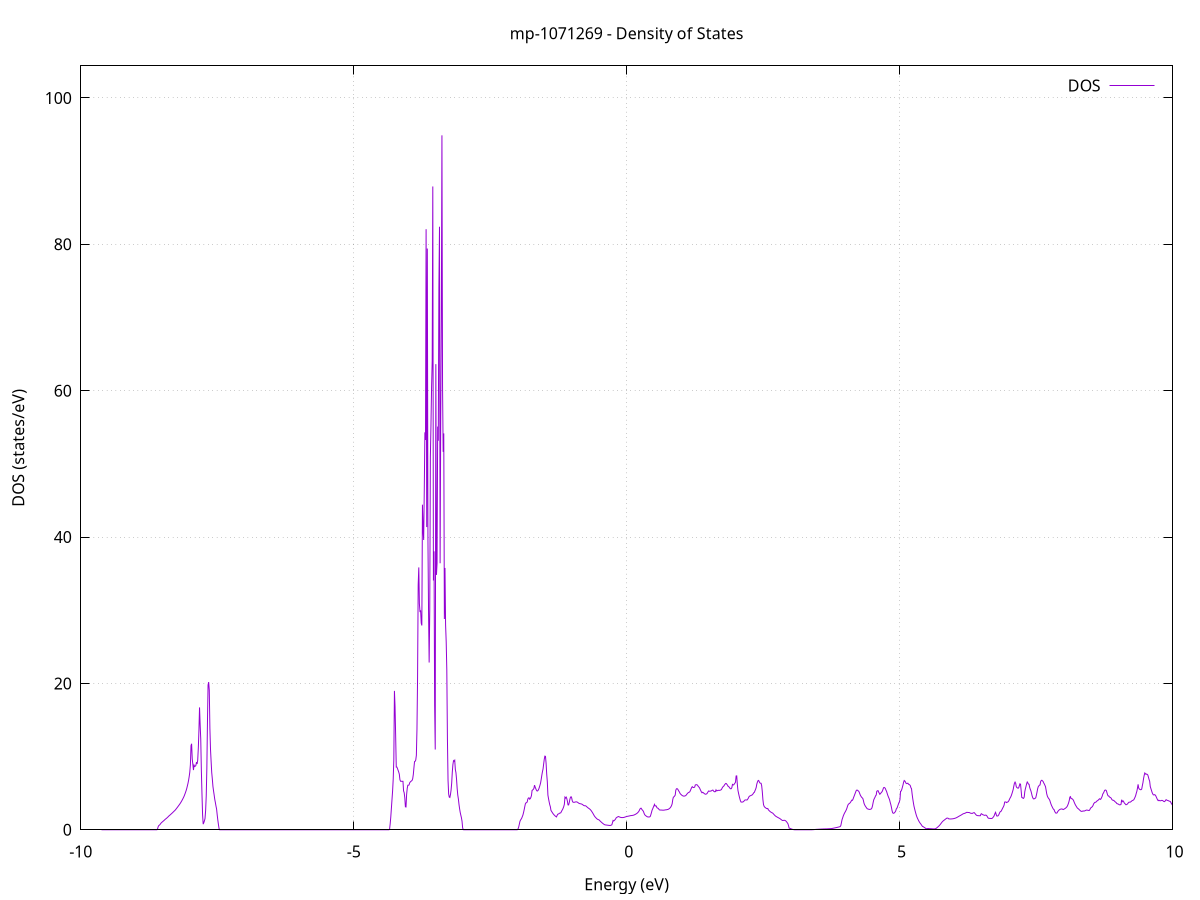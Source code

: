 set title 'mp-1071269 - Density of States'
set xlabel 'Energy (eV)'
set ylabel 'DOS (states/eV)'
set grid
set xrange [-10:10]
set yrange [0:104.387]
set xzeroaxis lt -1
set terminal png size 800,600
set output 'mp-1071269_dos_gnuplot.png'
plot '-' using 1:2 with lines title 'DOS'
-9.621000 0.000000
-9.609900 0.000000
-9.598700 0.000000
-9.587600 0.000000
-9.576400 0.000000
-9.565200 0.000000
-9.554100 0.000000
-9.542900 0.000000
-9.531800 0.000000
-9.520600 0.000000
-9.509500 0.000000
-9.498300 0.000000
-9.487100 0.000000
-9.476000 0.000000
-9.464800 0.000000
-9.453700 0.000000
-9.442500 0.000000
-9.431300 0.000000
-9.420200 0.000000
-9.409000 0.000000
-9.397900 0.000000
-9.386700 0.000000
-9.375600 0.000000
-9.364400 0.000000
-9.353200 0.000000
-9.342100 0.000000
-9.330900 0.000000
-9.319800 0.000000
-9.308600 0.000000
-9.297500 0.000000
-9.286300 0.000000
-9.275100 0.000000
-9.264000 0.000000
-9.252800 0.000000
-9.241700 0.000000
-9.230500 0.000000
-9.219400 0.000000
-9.208200 0.000000
-9.197000 0.000000
-9.185900 0.000000
-9.174700 0.000000
-9.163600 0.000000
-9.152400 0.000000
-9.141200 0.000000
-9.130100 0.000000
-9.118900 0.000000
-9.107800 0.000000
-9.096600 0.000000
-9.085500 0.000000
-9.074300 0.000000
-9.063100 0.000000
-9.052000 0.000000
-9.040800 0.000000
-9.029700 0.000000
-9.018500 0.000000
-9.007400 0.000000
-8.996200 0.000000
-8.985000 0.000000
-8.973900 0.000000
-8.962700 0.000000
-8.951600 0.000000
-8.940400 0.000000
-8.929200 0.000000
-8.918100 0.000000
-8.906900 0.000000
-8.895800 0.000000
-8.884600 0.000000
-8.873500 0.000000
-8.862300 0.000000
-8.851100 0.000000
-8.840000 0.000000
-8.828800 0.000000
-8.817700 0.000000
-8.806500 0.000000
-8.795400 0.000000
-8.784200 0.000000
-8.773000 0.000000
-8.761900 0.000000
-8.750700 0.000000
-8.739600 0.000000
-8.728400 0.000000
-8.717200 0.000000
-8.706100 0.000000
-8.694900 0.000000
-8.683800 0.000000
-8.672600 0.000000
-8.661500 0.000000
-8.650300 0.000000
-8.639100 0.000000
-8.628000 0.000000
-8.616800 0.000000
-8.605700 0.000700
-8.594500 0.107100
-8.583400 0.393300
-8.572200 0.566400
-8.561000 0.628500
-8.549900 0.706100
-8.538700 0.821500
-8.527600 0.930200
-8.516400 1.010800
-8.505300 1.078300
-8.494100 1.153600
-8.482900 1.220000
-8.471800 1.298500
-8.460600 1.377500
-8.449500 1.455500
-8.438300 1.516200
-8.427100 1.585300
-8.416000 1.663400
-8.404800 1.741900
-8.393700 1.823800
-8.382500 1.909100
-8.371400 1.981100
-8.360200 2.048000
-8.349000 2.126800
-8.337900 2.203900
-8.326700 2.278500
-8.315600 2.359000
-8.304400 2.441900
-8.293300 2.522600
-8.282100 2.602700
-8.270900 2.683000
-8.259800 2.786600
-8.248600 2.890600
-8.237500 2.998100
-8.226300 3.107800
-8.215100 3.223600
-8.204000 3.334500
-8.192800 3.448300
-8.181700 3.566700
-8.170500 3.699700
-8.159400 3.837400
-8.148200 3.981100
-8.137000 4.136800
-8.125900 4.299200
-8.114700 4.467600
-8.103600 4.658600
-8.092400 4.881100
-8.081300 5.110700
-8.070100 5.358400
-8.058900 5.642400
-8.047800 5.983800
-8.036600 6.338600
-8.025500 6.750000
-8.014300 7.265800
-8.003100 7.875500
-7.992000 8.900800
-7.980800 11.494000
-7.969700 11.755800
-7.958500 9.688900
-7.947400 8.944800
-7.936200 8.162000
-7.925000 8.823300
-7.913900 8.647000
-7.902700 8.687800
-7.891600 8.796700
-7.880400 9.250600
-7.869300 8.993900
-7.858100 9.510400
-7.846900 11.179800
-7.835800 13.580400
-7.824600 16.722100
-7.813500 14.385500
-7.802300 12.371400
-7.791200 8.091500
-7.780000 4.895500
-7.768800 2.075700
-7.757700 0.770200
-7.746500 0.966700
-7.735400 1.209800
-7.724200 1.538800
-7.713000 2.640700
-7.701900 4.624400
-7.690700 8.368700
-7.679600 14.598300
-7.668400 19.778200
-7.657300 20.182100
-7.646100 19.083500
-7.634900 13.868200
-7.623800 11.021100
-7.612600 9.365800
-7.601500 7.826300
-7.590300 6.939900
-7.579200 5.930500
-7.568000 5.315400
-7.556800 4.745300
-7.545700 4.152500
-7.534500 3.720400
-7.523400 3.242200
-7.512200 2.833900
-7.501000 2.035600
-7.489900 1.341800
-7.478700 0.729700
-7.467600 0.197000
-7.456400 0.000000
-7.445300 0.000000
-7.434100 0.000000
-7.422900 0.000000
-7.411800 0.000000
-7.400600 0.000000
-7.389500 0.000000
-7.378300 0.000000
-7.367200 0.000000
-7.356000 0.000000
-7.344800 0.000000
-7.333700 0.000000
-7.322500 0.000000
-7.311400 0.000000
-7.300200 0.000000
-7.289000 0.000000
-7.277900 0.000000
-7.266700 0.000000
-7.255600 0.000000
-7.244400 0.000000
-7.233300 0.000000
-7.222100 0.000000
-7.210900 0.000000
-7.199800 0.000000
-7.188600 0.000000
-7.177500 0.000000
-7.166300 0.000000
-7.155200 0.000000
-7.144000 0.000000
-7.132800 0.000000
-7.121700 0.000000
-7.110500 0.000000
-7.099400 0.000000
-7.088200 0.000000
-7.077100 0.000000
-7.065900 0.000000
-7.054700 0.000000
-7.043600 0.000000
-7.032400 0.000000
-7.021300 0.000000
-7.010100 0.000000
-6.998900 0.000000
-6.987800 0.000000
-6.976600 0.000000
-6.965500 0.000000
-6.954300 0.000000
-6.943200 0.000000
-6.932000 0.000000
-6.920800 0.000000
-6.909700 0.000000
-6.898500 0.000000
-6.887400 0.000000
-6.876200 0.000000
-6.865100 0.000000
-6.853900 0.000000
-6.842700 0.000000
-6.831600 0.000000
-6.820400 0.000000
-6.809300 0.000000
-6.798100 0.000000
-6.786900 0.000000
-6.775800 0.000000
-6.764600 0.000000
-6.753500 0.000000
-6.742300 0.000000
-6.731200 0.000000
-6.720000 0.000000
-6.708800 0.000000
-6.697700 0.000000
-6.686500 0.000000
-6.675400 0.000000
-6.664200 0.000000
-6.653100 0.000000
-6.641900 0.000000
-6.630700 0.000000
-6.619600 0.000000
-6.608400 0.000000
-6.597300 0.000000
-6.586100 0.000000
-6.574900 0.000000
-6.563800 0.000000
-6.552600 0.000000
-6.541500 0.000000
-6.530300 0.000000
-6.519200 0.000000
-6.508000 0.000000
-6.496800 0.000000
-6.485700 0.000000
-6.474500 0.000000
-6.463400 0.000000
-6.452200 0.000000
-6.441100 0.000000
-6.429900 0.000000
-6.418700 0.000000
-6.407600 0.000000
-6.396400 0.000000
-6.385300 0.000000
-6.374100 0.000000
-6.363000 0.000000
-6.351800 0.000000
-6.340600 0.000000
-6.329500 0.000000
-6.318300 0.000000
-6.307200 0.000000
-6.296000 0.000000
-6.284800 0.000000
-6.273700 0.000000
-6.262500 0.000000
-6.251400 0.000000
-6.240200 0.000000
-6.229100 0.000000
-6.217900 0.000000
-6.206700 0.000000
-6.195600 0.000000
-6.184400 0.000000
-6.173300 0.000000
-6.162100 0.000000
-6.151000 0.000000
-6.139800 0.000000
-6.128600 0.000000
-6.117500 0.000000
-6.106300 0.000000
-6.095200 0.000000
-6.084000 0.000000
-6.072800 0.000000
-6.061700 0.000000
-6.050500 0.000000
-6.039400 0.000000
-6.028200 0.000000
-6.017100 0.000000
-6.005900 0.000000
-5.994700 0.000000
-5.983600 0.000000
-5.972400 0.000000
-5.961300 0.000000
-5.950100 0.000000
-5.939000 0.000000
-5.927800 0.000000
-5.916600 0.000000
-5.905500 0.000000
-5.894300 0.000000
-5.883200 0.000000
-5.872000 0.000000
-5.860800 0.000000
-5.849700 0.000000
-5.838500 0.000000
-5.827400 0.000000
-5.816200 0.000000
-5.805100 0.000000
-5.793900 0.000000
-5.782700 0.000000
-5.771600 0.000000
-5.760400 0.000000
-5.749300 0.000000
-5.738100 0.000000
-5.727000 0.000000
-5.715800 0.000000
-5.704600 0.000000
-5.693500 0.000000
-5.682300 0.000000
-5.671200 0.000000
-5.660000 0.000000
-5.648900 0.000000
-5.637700 0.000000
-5.626500 0.000000
-5.615400 0.000000
-5.604200 0.000000
-5.593100 0.000000
-5.581900 0.000000
-5.570700 0.000000
-5.559600 0.000000
-5.548400 0.000000
-5.537300 0.000000
-5.526100 0.000000
-5.515000 0.000000
-5.503800 0.000000
-5.492600 0.000000
-5.481500 0.000000
-5.470300 0.000000
-5.459200 0.000000
-5.448000 0.000000
-5.436900 0.000000
-5.425700 0.000000
-5.414500 0.000000
-5.403400 0.000000
-5.392200 0.000000
-5.381100 0.000000
-5.369900 0.000000
-5.358700 0.000000
-5.347600 0.000000
-5.336400 0.000000
-5.325300 0.000000
-5.314100 0.000000
-5.303000 0.000000
-5.291800 0.000000
-5.280600 0.000000
-5.269500 0.000000
-5.258300 0.000000
-5.247200 0.000000
-5.236000 0.000000
-5.224900 0.000000
-5.213700 0.000000
-5.202500 0.000000
-5.191400 0.000000
-5.180200 0.000000
-5.169100 0.000000
-5.157900 0.000000
-5.146700 0.000000
-5.135600 0.000000
-5.124400 0.000000
-5.113300 0.000000
-5.102100 0.000000
-5.091000 0.000000
-5.079800 0.000000
-5.068600 0.000000
-5.057500 0.000000
-5.046300 0.000000
-5.035200 0.000000
-5.024000 0.000000
-5.012900 0.000000
-5.001700 0.000000
-4.990500 0.000000
-4.979400 0.000000
-4.968200 0.000000
-4.957100 0.000000
-4.945900 0.000000
-4.934800 0.000000
-4.923600 0.000000
-4.912400 0.000000
-4.901300 0.000000
-4.890100 0.000000
-4.879000 0.000000
-4.867800 0.000000
-4.856600 0.000000
-4.845500 0.000000
-4.834300 0.000000
-4.823200 0.000000
-4.812000 0.000000
-4.800900 0.000000
-4.789700 0.000000
-4.778500 0.000000
-4.767400 0.000000
-4.756200 0.000000
-4.745100 0.000000
-4.733900 0.000000
-4.722800 0.000000
-4.711600 0.000000
-4.700400 0.000000
-4.689300 0.000000
-4.678100 0.000000
-4.667000 0.000000
-4.655800 0.000000
-4.644600 0.000000
-4.633500 0.000000
-4.622300 0.000000
-4.611200 0.000000
-4.600000 0.000000
-4.588900 0.000000
-4.577700 0.000000
-4.566500 0.000000
-4.555400 0.000000
-4.544200 0.000000
-4.533100 0.000000
-4.521900 0.000000
-4.510800 0.000000
-4.499600 0.000000
-4.488400 0.000000
-4.477300 0.000000
-4.466100 0.000000
-4.455000 0.000000
-4.443800 0.000000
-4.432600 0.000000
-4.421500 0.000000
-4.410300 0.000000
-4.399200 0.000000
-4.388000 0.000000
-4.376900 0.000000
-4.365700 0.000000
-4.354500 0.000000
-4.343400 0.058600
-4.332200 0.795900
-4.321100 1.739200
-4.309900 2.934000
-4.298800 4.122800
-4.287600 5.328400
-4.276400 6.947400
-4.265300 9.595700
-4.254100 18.977000
-4.243000 16.840800
-4.231800 12.858100
-4.220700 8.572800
-4.209500 8.574300
-4.198300 8.362700
-4.187200 8.134500
-4.176000 7.897200
-4.164900 7.598800
-4.153700 6.858100
-4.142500 6.629200
-4.131400 6.628800
-4.120200 6.628500
-4.109100 6.628300
-4.097900 6.628200
-4.086800 5.312900
-4.075600 5.060100
-4.064400 4.387600
-4.053300 3.137300
-4.042100 3.119200
-4.031000 4.818000
-4.019800 5.648300
-4.008700 6.090700
-3.997500 6.090700
-3.986300 6.128700
-3.975200 6.412500
-3.964000 6.529500
-3.952900 6.609200
-3.941700 6.676300
-3.930500 6.749400
-3.919400 6.978400
-3.908200 7.548900
-3.897100 8.469800
-3.885900 9.315400
-3.874800 9.353800
-3.863600 9.526900
-3.852400 10.172700
-3.841300 13.738700
-3.830100 20.875200
-3.819000 33.464000
-3.807800 35.848200
-3.796700 30.886700
-3.785500 29.753100
-3.774300 29.984100
-3.763200 28.241100
-3.752000 27.919400
-3.740900 44.421100
-3.729700 41.186000
-3.718500 39.598900
-3.707400 46.355600
-3.696200 54.309600
-3.685100 53.260800
-3.673900 82.065900
-3.662800 41.364000
-3.651600 79.425500
-3.640400 39.941000
-3.629300 29.972800
-3.618100 22.849900
-3.607000 29.993900
-3.595800 50.943900
-3.584700 55.303100
-3.573500 60.448100
-3.562300 64.035200
-3.551200 87.905400
-3.540000 34.064800
-3.528900 38.045200
-3.517700 17.059700
-3.506600 10.961400
-3.495400 63.628900
-3.484200 34.828200
-3.473100 36.399600
-3.461900 55.105400
-3.450800 53.154400
-3.439600 74.185500
-3.428400 82.407700
-3.417300 36.422300
-3.406100 56.207800
-3.395000 69.836200
-3.383800 94.897100
-3.372700 60.552700
-3.361500 51.646200
-3.350300 54.163200
-3.339200 28.802300
-3.328000 35.782300
-3.316900 27.997900
-3.305700 25.681500
-3.294600 21.839200
-3.283400 12.522100
-3.272200 6.772200
-3.261100 4.903700
-3.249900 4.468500
-3.238800 4.415100
-3.227600 4.814100
-3.216400 5.424200
-3.205300 6.370100
-3.194100 7.871600
-3.183000 8.901800
-3.171800 9.443600
-3.160700 9.369600
-3.149500 9.496700
-3.138300 8.228000
-3.127200 7.799700
-3.116000 6.883600
-3.104900 5.647400
-3.093700 4.745900
-3.082600 4.209100
-3.071400 3.473100
-3.060200 2.868600
-3.049100 2.377100
-3.037900 1.993300
-3.026800 1.647600
-3.015600 1.159700
-3.004500 0.260600
-2.993300 0.015100
-2.982100 0.000000
-2.971000 0.000000
-2.959800 0.000000
-2.948700 0.000000
-2.937500 0.000000
-2.926300 0.000000
-2.915200 0.000000
-2.904000 0.000000
-2.892900 0.000000
-2.881700 0.000000
-2.870600 0.000000
-2.859400 0.000000
-2.848200 0.000000
-2.837100 0.000000
-2.825900 0.000000
-2.814800 0.000000
-2.803600 0.000000
-2.792500 0.000000
-2.781300 0.000000
-2.770100 0.000000
-2.759000 0.000000
-2.747800 0.000000
-2.736700 0.000000
-2.725500 0.000000
-2.714300 0.000000
-2.703200 0.000000
-2.692000 0.000000
-2.680900 0.000000
-2.669700 0.000000
-2.658600 0.000000
-2.647400 0.000000
-2.636200 0.000000
-2.625100 0.000000
-2.613900 0.000000
-2.602800 0.000000
-2.591600 0.000000
-2.580500 0.000000
-2.569300 0.000000
-2.558100 0.000000
-2.547000 0.000000
-2.535800 0.000000
-2.524700 0.000000
-2.513500 0.000000
-2.502300 0.000000
-2.491200 0.000000
-2.480000 0.000000
-2.468900 0.000000
-2.457700 0.000000
-2.446600 0.000000
-2.435400 0.000000
-2.424200 0.000000
-2.413100 0.000000
-2.401900 0.000000
-2.390800 0.000000
-2.379600 0.000000
-2.368500 0.000000
-2.357300 0.000000
-2.346100 0.000000
-2.335000 0.000000
-2.323800 0.000000
-2.312700 0.000000
-2.301500 0.000000
-2.290400 0.000000
-2.279200 0.000000
-2.268000 0.000000
-2.256900 0.000000
-2.245700 0.000000
-2.234600 0.000000
-2.223400 0.000000
-2.212200 0.000000
-2.201100 0.000000
-2.189900 0.000000
-2.178800 0.000000
-2.167600 0.000000
-2.156500 0.000000
-2.145300 0.000000
-2.134100 0.000000
-2.123000 0.000000
-2.111800 0.000000
-2.100700 0.000000
-2.089500 0.000000
-2.078400 0.000000
-2.067200 0.000000
-2.056000 0.000000
-2.044900 0.000000
-2.033700 0.000000
-2.022600 0.000000
-2.011400 0.000000
-2.000200 0.011900
-1.989100 0.130200
-1.977900 0.375000
-1.966800 0.731400
-1.955600 1.123600
-1.944500 1.327000
-1.933300 1.444100
-1.922100 1.592600
-1.911000 1.803400
-1.899800 2.026400
-1.888700 2.355500
-1.877500 2.740100
-1.866400 3.152900
-1.855200 3.550400
-1.844000 3.681200
-1.832900 3.706600
-1.821700 3.808500
-1.810600 4.187200
-1.799400 4.342000
-1.788200 4.370400
-1.777100 4.180600
-1.765900 4.247600
-1.754800 4.416400
-1.743600 4.687800
-1.732500 5.375900
-1.721300 5.440800
-1.710100 5.520300
-1.699000 5.652600
-1.687800 6.098200
-1.676700 5.844400
-1.665500 5.632900
-1.654400 5.439200
-1.643200 5.310100
-1.632000 5.302700
-1.620900 5.404000
-1.609700 5.572400
-1.598600 5.818400
-1.587400 6.099300
-1.576300 6.414900
-1.565100 6.896800
-1.553900 7.444800
-1.542800 7.918800
-1.531600 8.310900
-1.520500 8.979200
-1.509300 9.626600
-1.498100 10.064400
-1.487000 10.034500
-1.475800 9.096700
-1.464700 7.628800
-1.453500 6.592400
-1.442400 4.739400
-1.431200 4.253200
-1.420000 3.822000
-1.408900 3.430300
-1.397700 3.154200
-1.386600 2.654500
-1.375400 2.519400
-1.364300 2.387300
-1.353100 2.253500
-1.341900 2.141900
-1.330800 2.046700
-1.319600 1.960600
-1.308500 1.879300
-1.297300 1.815100
-1.286100 1.753500
-1.275000 1.939000
-1.263800 2.107100
-1.252700 2.156200
-1.241500 2.187100
-1.230400 2.259600
-1.219200 2.291900
-1.208000 2.308900
-1.196900 2.459100
-1.185700 2.631700
-1.174600 2.757500
-1.163400 2.952700
-1.152300 3.174100
-1.141100 3.481600
-1.129900 4.453900
-1.118800 4.334400
-1.107600 4.460900
-1.096500 4.270500
-1.085300 3.904700
-1.074100 3.402900
-1.063000 3.390700
-1.051800 3.698900
-1.040700 4.138700
-1.029500 4.434400
-1.018400 4.514900
-1.007200 4.366200
-0.996000 3.950600
-0.984900 3.788200
-0.973700 3.750700
-0.962600 3.754000
-0.951400 3.770500
-0.940300 3.798800
-0.929100 3.813000
-0.917900 3.813700
-0.906800 3.787700
-0.895600 3.739100
-0.884500 3.668900
-0.873300 3.613700
-0.862200 3.580000
-0.851000 3.560600
-0.839800 3.545800
-0.828700 3.523700
-0.817500 3.489900
-0.806400 3.436500
-0.795200 3.367900
-0.784000 3.313900
-0.772900 3.279600
-0.761700 3.289300
-0.750600 3.268200
-0.739400 3.209800
-0.728300 3.130600
-0.717100 3.056400
-0.705900 2.989100
-0.694800 2.928100
-0.683600 2.872700
-0.672500 2.804400
-0.661300 2.721100
-0.650200 2.618900
-0.639000 2.496200
-0.627800 2.365700
-0.616700 2.227800
-0.605500 2.081900
-0.594400 1.928800
-0.583200 1.803300
-0.572000 1.707300
-0.560900 1.618000
-0.549700 1.534600
-0.538600 1.456400
-0.527400 1.411000
-0.516300 1.380800
-0.505100 1.344900
-0.493900 1.258900
-0.482800 1.174500
-0.471600 1.094300
-0.460500 1.017800
-0.449300 0.944900
-0.438200 0.875800
-0.427000 0.810900
-0.415800 0.749300
-0.404700 0.696900
-0.393500 0.670200
-0.382400 0.658500
-0.371200 0.647000
-0.360000 0.635800
-0.348900 0.624700
-0.337700 0.613800
-0.326600 0.603100
-0.315400 0.592600
-0.304300 0.587800
-0.293100 0.601800
-0.281900 0.635100
-0.270800 0.687600
-0.259600 0.969500
-0.248500 1.276700
-0.237300 1.203700
-0.226200 1.270200
-0.215000 1.354700
-0.203800 1.457800
-0.192700 1.621600
-0.181500 1.685000
-0.170400 1.738400
-0.159200 1.780900
-0.148100 1.810300
-0.136900 1.769000
-0.125700 1.733300
-0.114600 1.701300
-0.103400 1.679800
-0.092300 1.669500
-0.081100 1.666200
-0.069900 1.668900
-0.058800 1.677900
-0.047600 1.695300
-0.036500 1.723900
-0.025300 1.751000
-0.014200 1.778100
-0.003000 1.804100
0.008200 1.827900
0.019300 1.845800
0.030500 1.860100
0.041600 1.876600
0.052800 1.896300
0.063900 1.918100
0.075100 1.934100
0.086300 1.940800
0.097400 1.952400
0.108600 1.967200
0.119700 1.983900
0.130900 2.005900
0.142100 2.042400
0.153200 2.082900
0.164400 2.127500
0.175500 2.176200
0.186700 2.232700
0.197800 2.303300
0.209000 2.387800
0.220200 2.483800
0.231300 2.629800
0.242500 2.816700
0.253600 2.926800
0.264800 2.949900
0.275900 2.818600
0.287100 2.700900
0.298300 2.614300
0.309400 2.470900
0.320600 2.227400
0.331700 2.049800
0.342900 1.969200
0.354100 1.898700
0.365200 1.837600
0.376400 1.785900
0.387500 1.755000
0.398700 1.744000
0.409800 1.753100
0.421000 1.757500
0.432200 1.818500
0.443300 2.056800
0.454500 2.349400
0.465600 2.664400
0.476800 2.856700
0.487900 3.059300
0.499100 3.260300
0.510300 3.468500
0.521400 3.250400
0.532600 3.270100
0.543700 3.241600
0.554900 3.012900
0.566000 2.967300
0.577200 2.930700
0.588400 2.824400
0.599500 2.721400
0.610700 2.700400
0.621800 2.698100
0.633000 2.695700
0.644200 2.689400
0.655300 2.681000
0.666500 2.677200
0.677600 2.678600
0.688800 2.688400
0.699900 2.703700
0.711100 2.721000
0.722300 2.732100
0.733400 2.737300
0.744600 2.767400
0.755700 2.779100
0.766900 2.817600
0.778000 2.871300
0.789200 2.935600
0.800400 3.030100
0.811500 3.145800
0.822700 3.306000
0.833800 3.554600
0.845000 4.124600
0.856200 4.454700
0.867300 4.508400
0.878500 4.611000
0.889600 4.736900
0.900800 5.409500
0.911900 5.595200
0.923100 5.620200
0.934300 5.562400
0.945400 5.426100
0.956600 5.271600
0.967700 5.151300
0.978900 4.960700
0.990000 4.866600
1.001200 4.790000
1.012400 4.710400
1.023500 4.653000
1.034700 4.623200
1.045800 4.596000
1.057000 4.601100
1.068200 4.627100
1.079300 4.656400
1.090500 4.733000
1.101600 4.851900
1.112800 4.952600
1.123900 5.039100
1.135100 5.104000
1.146300 5.129700
1.157400 5.200400
1.168600 5.372300
1.179700 5.577900
1.190900 5.764100
1.202000 5.889100
1.213200 5.804100
1.224400 5.769700
1.235500 5.789700
1.246700 5.835800
1.257800 6.129400
1.269000 6.147600
1.280100 6.165200
1.291300 6.140000
1.302500 6.046600
1.313600 5.912200
1.324800 5.829900
1.335900 5.718500
1.347100 5.516400
1.358300 5.347000
1.369400 5.173700
1.380600 5.055600
1.391700 5.125500
1.402900 5.079600
1.414000 5.000000
1.425200 4.927800
1.436400 4.880100
1.447500 4.855700
1.458700 4.882500
1.469800 4.935100
1.481000 5.046300
1.492100 5.205000
1.503300 5.304800
1.514500 5.263700
1.525600 5.273800
1.536800 5.286000
1.547900 5.301700
1.559100 5.352100
1.570300 5.412000
1.581400 5.421500
1.592600 5.284800
1.603700 5.222600
1.614900 5.187200
1.626000 5.214300
1.637200 5.456500
1.648400 5.313000
1.659500 5.339200
1.670700 5.375100
1.681800 5.393800
1.693000 5.381200
1.704100 5.388000
1.715300 5.409100
1.726500 5.448300
1.737600 5.503800
1.748800 5.696700
1.759900 5.835600
1.771100 5.916500
1.782300 5.997400
1.793400 6.139300
1.804600 6.247300
1.815700 6.332300
1.826900 6.307800
1.838000 6.190600
1.849200 6.078200
1.860400 5.917800
1.871500 5.888500
1.882700 5.780500
1.893800 5.660500
1.905000 5.597700
1.916100 5.614000
1.927300 5.763100
1.938500 6.198900
1.949600 6.134400
1.960800 6.132600
1.971900 6.251500
1.983100 6.368200
1.994200 6.495700
2.005400 7.349700
2.016600 7.364400
2.027700 6.221700
2.038900 5.395500
2.050000 4.992500
2.061200 4.609800
2.072400 4.280900
2.083500 3.984300
2.094700 3.799400
2.105800 3.783700
2.117000 3.786300
2.128100 3.794500
2.139300 3.843200
2.150500 3.927000
2.161600 4.036100
2.172800 4.074000
2.183900 4.083300
2.195100 4.069900
2.206200 4.071000
2.217400 4.187200
2.228600 4.304600
2.239700 4.497400
2.250900 4.590600
2.262000 4.638000
2.273200 4.666700
2.284400 4.712500
2.295500 4.741700
2.306700 4.820900
2.317800 4.928800
2.329000 5.069300
2.340100 5.118000
2.351300 5.339500
2.362500 5.536900
2.373600 5.788600
2.384800 6.256000
2.395900 6.515900
2.407100 6.713700
2.418200 6.745500
2.429400 6.563500
2.440600 6.403100
2.451700 6.362400
2.462900 6.355000
2.474000 6.018400
2.485200 5.197000
2.496300 4.120500
2.507500 3.438000
2.518700 3.202200
2.529800 3.095800
2.541000 3.025000
2.552100 2.963800
2.563300 2.909700
2.574500 2.885000
2.585600 2.906800
2.596800 2.724500
2.607900 2.636900
2.619100 2.554500
2.630200 2.478800
2.641400 2.418100
2.652600 2.368300
2.663700 2.318900
2.674900 2.286400
2.686000 2.196900
2.697200 2.101500
2.708300 2.011200
2.719500 1.928300
2.730700 1.855200
2.741800 1.804700
2.753000 1.755400
2.764100 1.707200
2.775300 1.660200
2.786500 1.615300
2.797600 1.572600
2.808800 1.521400
2.819900 1.458300
2.831100 1.393800
2.842200 1.330100
2.853400 1.272500
2.864600 1.269900
2.875700 1.285300
2.886900 1.297200
2.898000 1.284100
2.909200 1.242300
2.920300 1.172600
2.931500 1.078300
2.942700 0.959800
2.953800 0.841200
2.965000 0.588100
2.976100 0.238500
2.987300 0.204800
2.998500 0.170300
3.009600 0.136100
3.020800 0.104400
3.031900 0.075400
3.043100 0.049000
3.054200 0.026600
3.065400 0.010900
3.076600 0.002100
3.087700 0.000000
3.098900 0.000000
3.110000 0.000000
3.121200 0.000000
3.132300 0.000000
3.143500 0.000000
3.154700 0.000000
3.165800 0.000000
3.177000 0.000000
3.188100 0.000000
3.199300 0.000000
3.210400 0.000000
3.221600 0.000000
3.232800 0.000000
3.243900 0.000000
3.255100 0.000000
3.266200 0.000000
3.277400 0.000000
3.288600 0.000000
3.299700 0.000000
3.310900 0.000000
3.322000 0.000000
3.333200 0.000000
3.344300 0.000000
3.355500 0.000000
3.366700 0.000000
3.377800 0.000800
3.389000 0.002900
3.400100 0.006300
3.411300 0.011000
3.422400 0.016900
3.433600 0.024200
3.444800 0.032700
3.455900 0.042500
3.467100 0.053600
3.478200 0.058900
3.489400 0.063100
3.500600 0.067500
3.511700 0.072100
3.522900 0.076900
3.534000 0.081800
3.545200 0.086800
3.556300 0.091700
3.567500 0.096200
3.578700 0.100300
3.589800 0.104100
3.601000 0.107600
3.612100 0.110700
3.623300 0.113500
3.634400 0.115900
3.645600 0.118000
3.656800 0.119700
3.667900 0.123300
3.679100 0.128200
3.690200 0.133100
3.701400 0.138200
3.712600 0.143400
3.723700 0.148700
3.734900 0.154100
3.746000 0.159600
3.757200 0.165100
3.768300 0.187900
3.779500 0.203700
3.790700 0.220000
3.801800 0.236800
3.813000 0.254100
3.824100 0.271900
3.835300 0.290200
3.846400 0.309000
3.857600 0.328400
3.868800 0.348600
3.879900 0.369600
3.891100 0.391900
3.902200 0.415800
3.913400 0.445200
3.924500 0.595200
3.935700 1.012100
3.946900 1.402600
3.958000 1.638300
3.969200 1.899500
3.980300 2.095600
3.991500 2.278600
4.002700 2.423100
4.013800 2.577200
4.025000 2.751400
4.036100 2.969300
4.047300 3.247900
4.058400 3.447400
4.069600 3.544100
4.080800 3.585700
4.091900 3.670600
4.103100 3.776300
4.114200 3.921700
4.125400 4.053600
4.136500 4.022800
4.147700 4.197600
4.158900 4.432100
4.170000 4.646900
4.181200 4.877300
4.192300 5.088300
4.203500 5.320000
4.214700 5.423700
4.225800 5.420200
4.237000 5.341800
4.248100 5.292900
4.259300 5.161100
4.270400 4.940000
4.281600 4.719200
4.292800 4.582100
4.303900 4.453500
4.315100 4.367500
4.326200 4.289200
4.337400 3.999100
4.348500 3.625200
4.359700 3.407800
4.370900 3.258800
4.382000 3.128900
4.393200 3.017000
4.404300 2.893100
4.415500 2.848200
4.426700 2.823500
4.437800 2.794200
4.449000 2.783100
4.460100 2.785700
4.471300 2.814800
4.482400 2.853400
4.493600 2.987200
4.504800 3.296200
4.515900 3.730900
4.527100 4.090900
4.538200 4.276300
4.549400 4.437300
4.560500 4.642000
4.571700 4.739600
4.582900 5.266200
4.594000 5.323300
4.605200 5.348200
4.616300 5.151400
4.627500 5.006000
4.638600 4.850700
4.649800 4.939300
4.661000 5.047400
4.672100 5.140300
4.683300 5.261800
4.694400 5.475700
4.705600 5.732200
4.716800 5.783500
4.727900 5.742000
4.739100 5.642000
4.750200 5.423000
4.761400 5.255500
4.772500 4.981500
4.783700 4.717400
4.794900 4.500100
4.806000 4.310300
4.817200 4.088700
4.828300 3.747800
4.839500 3.451300
4.850600 3.083700
4.861800 2.636100
4.873000 2.333500
4.884100 2.253500
4.895300 2.262800
4.906400 2.328900
4.917600 2.428500
4.928800 2.560700
4.939900 2.844000
4.951100 2.943000
4.962200 3.139000
4.973400 3.392100
4.984500 3.631400
4.995700 3.809900
5.006900 4.109700
5.018000 5.253200
5.029200 5.295400
5.040300 5.505000
5.051500 5.809800
5.062600 6.117500
5.073800 6.487300
5.085000 6.733700
5.096100 6.661800
5.107300 6.530900
5.118400 6.357800
5.129600 6.308600
5.140800 6.331500
5.151900 6.364200
5.163100 6.230700
5.174200 6.187300
5.185400 6.139800
5.196500 6.031600
5.207700 5.748000
5.218900 5.613700
5.230000 4.882700
5.241200 4.262500
5.252300 3.729100
5.263500 3.244200
5.274600 2.893800
5.285800 2.555700
5.297000 2.246200
5.308100 1.955800
5.319300 1.723500
5.330400 1.534600
5.341600 1.360900
5.352700 1.194200
5.363900 1.045900
5.375100 0.920200
5.386200 0.815200
5.397400 0.704400
5.408500 0.570800
5.419700 0.462200
5.430900 0.429000
5.442000 0.379800
5.453200 0.319300
5.464300 0.261400
5.475500 0.206100
5.486600 0.156300
5.497800 0.133800
5.509000 0.160700
5.520100 0.173300
5.531300 0.164000
5.542400 0.156300
5.553600 0.150400
5.564700 0.146100
5.575900 0.143600
5.587100 0.138300
5.598200 0.129100
5.609400 0.123700
5.620500 0.120700
5.631700 0.119900
5.642900 0.121500
5.654000 0.134300
5.665200 0.174000
5.676300 0.229400
5.687500 0.295700
5.698600 0.367900
5.709800 0.443000
5.721000 0.521200
5.732100 0.608500
5.743300 0.706500
5.754400 0.813000
5.765600 0.926200
5.776700 1.036200
5.787900 1.135500
5.799100 1.208900
5.810200 1.274500
5.821400 1.340500
5.832500 1.404300
5.843700 1.468900
5.854900 1.533300
5.866000 1.592200
5.877200 1.596100
5.888300 1.575100
5.899500 1.493400
5.910600 1.486500
5.921800 1.480200
5.933000 1.478300
5.944100 1.480300
5.955300 1.485500
5.966400 1.493800
5.977600 1.505300
5.988700 1.520700
5.999900 1.541300
6.011100 1.565500
6.022200 1.591100
6.033400 1.621700
6.044500 1.660100
6.055700 1.705300
6.066800 1.753400
6.078000 1.801600
6.089200 1.850100
6.100300 1.898700
6.111500 1.944200
6.122600 1.990600
6.133800 2.037800
6.145000 2.088500
6.156100 2.147500
6.167300 2.190600
6.178400 2.215500
6.189600 2.239000
6.200700 2.268500
6.211900 2.310300
6.223100 2.365800
6.234200 2.385300
6.245400 2.373500
6.256500 2.356400
6.267700 2.363200
6.278800 2.348800
6.290000 2.305000
6.301200 2.263800
6.312300 2.249500
6.323500 2.240800
6.334600 2.242700
6.345800 2.295400
6.357000 2.328300
6.368100 2.340400
6.379300 2.245900
6.390400 2.134000
6.401600 2.039200
6.412700 1.972400
6.423900 1.939200
6.435100 1.929900
6.446200 1.923000
6.457400 1.919000
6.468500 1.918200
6.479700 1.920100
6.490800 2.144000
6.502000 2.194400
6.513200 2.110300
6.524300 2.062900
6.535500 2.030000
6.546600 1.998900
6.557800 1.969600
6.569000 1.986200
6.580100 2.009300
6.591300 1.962500
6.602400 1.860300
6.613600 1.701000
6.624700 1.593400
6.635900 1.564500
6.647100 1.554900
6.658200 1.555700
6.669400 1.544500
6.680500 1.538400
6.691700 1.556800
6.702800 1.603400
6.714000 1.711700
6.725200 1.815600
6.736300 1.975600
6.747500 2.227600
6.758600 2.383700
6.769800 2.101400
6.780900 1.883700
6.792100 1.874100
6.803300 1.901000
6.814400 2.007300
6.825600 2.186100
6.836700 2.384000
6.847900 2.490100
6.859100 2.523300
6.870200 2.679200
6.881400 2.844600
6.892500 3.011200
6.903700 3.158200
6.914800 3.371400
6.926000 3.792100
6.937200 3.799300
6.948300 3.792900
6.959500 3.712200
6.970600 3.769600
6.981800 3.790100
6.992900 3.866600
7.004100 3.999700
7.015300 4.199500
7.026400 4.360200
7.037600 4.506100
7.048700 4.708700
7.059900 4.964700
7.071100 5.236800
7.082200 5.536600
7.093400 5.988400
7.104500 6.366000
7.115700 6.518800
7.126800 6.356000
7.138000 5.894000
7.149200 5.766500
7.160300 5.717000
7.171500 5.676400
7.182600 5.747500
7.193800 6.026800
7.204900 6.277500
7.216100 6.226800
7.227300 5.361100
7.238400 4.425700
7.249600 4.385700
7.260700 4.311800
7.271900 4.292300
7.283100 4.462700
7.294200 5.218400
7.305400 5.613800
7.316500 5.937500
7.327700 6.276900
7.338800 6.531900
7.350000 6.411500
7.361200 6.246700
7.372300 6.211500
7.383500 5.790200
7.394600 5.529900
7.405800 5.322500
7.416900 5.008100
7.428100 4.643100
7.439300 4.393300
7.450400 4.239700
7.461600 4.213000
7.472700 4.254500
7.483900 4.296900
7.495000 4.382000
7.506200 4.726700
7.517400 5.120200
7.528500 5.579200
7.539700 5.873500
7.550800 5.989800
7.562000 6.090000
7.573200 6.124000
7.584300 6.594500
7.595500 6.723200
7.606600 6.769900
7.617800 6.685100
7.628900 6.608600
7.640100 6.409600
7.651300 6.265200
7.662400 6.083400
7.673600 5.883200
7.684700 5.418100
7.695900 4.910400
7.707000 4.612000
7.718200 4.424300
7.729400 4.289800
7.740500 4.187800
7.751700 4.031400
7.762800 3.755900
7.774000 3.509700
7.785200 3.300100
7.796300 3.131200
7.807500 2.959100
7.818600 2.814300
7.829800 2.760900
7.840900 2.527000
7.852100 2.379400
7.863300 2.273700
7.874400 2.274400
7.885600 2.311500
7.896700 2.479100
7.907900 2.583400
7.919000 2.675200
7.930200 2.749200
7.941400 2.801700
7.952500 2.822800
7.963700 2.837600
7.974800 2.850800
7.986000 2.805400
7.997200 2.763500
8.008300 2.801100
8.019500 2.850600
8.030600 2.904000
8.041800 2.961500
8.052900 3.034200
8.064100 3.123900
8.075300 3.261500
8.086400 3.464800
8.097600 3.700500
8.108700 4.016200
8.119900 4.468000
8.131000 4.528000
8.142200 4.253300
8.153400 4.257300
8.164500 4.219000
8.175700 4.135300
8.186800 4.005600
8.198000 3.784800
8.209100 3.591900
8.220300 3.412900
8.231500 3.271800
8.242600 3.140600
8.253800 3.000500
8.264900 2.921900
8.276100 2.863500
8.287300 2.779800
8.298400 2.697400
8.309600 2.622300
8.320700 2.547700
8.331900 2.519000
8.343000 2.516500
8.354200 2.552400
8.365400 2.578700
8.376500 2.546700
8.387700 2.575300
8.398800 2.608100
8.410000 2.649800
8.421100 2.687200
8.432300 2.688800
8.443500 2.677100
8.454600 2.652900
8.465800 2.639800
8.476900 2.650100
8.488100 2.781900
8.499300 2.969700
8.510400 3.022600
8.521600 3.096700
8.532700 3.175600
8.543900 3.319300
8.555000 3.543800
8.566200 3.651700
8.577400 3.744600
8.588500 3.752100
8.599700 3.798200
8.610800 3.899300
8.622000 3.958000
8.633100 4.009500
8.644300 4.092400
8.655500 4.182000
8.666600 4.239700
8.677800 4.149300
8.688900 4.213000
8.700100 4.384200
8.711200 4.571400
8.722400 4.872100
8.733600 5.008200
8.744700 5.169300
8.755900 5.371800
8.767000 5.430400
8.778200 5.419000
8.789400 5.324500
8.800500 5.035800
8.811700 4.757600
8.822800 4.621900
8.834000 4.610300
8.845100 4.475800
8.856300 4.433700
8.867500 4.389700
8.878600 4.291200
8.889800 4.121800
8.900900 4.061200
8.912100 4.018300
8.923200 4.027100
8.934400 3.928900
8.945600 3.851900
8.956700 3.776200
8.967900 3.717600
8.979000 3.590200
8.990200 3.552900
9.001400 3.527700
9.012500 3.486500
9.023700 3.420400
9.034800 3.404900
9.046000 3.422300
9.057100 3.470400
9.068300 4.107300
9.079500 3.851800
9.090600 3.937700
9.101800 3.924000
9.112900 3.704000
9.124100 3.603700
9.135200 3.522500
9.146400 3.422400
9.157600 3.436000
9.168700 3.484200
9.179900 3.575100
9.191000 3.682400
9.202200 3.765900
9.213400 3.776200
9.224500 3.770300
9.235700 3.822100
9.246800 3.886400
9.258000 3.969300
9.269100 4.010000
9.280300 4.044700
9.291500 4.105900
9.302600 4.269900
9.313800 4.452600
9.324900 4.662400
9.336100 4.987100
9.347200 5.257800
9.358400 5.691600
9.369600 6.206700
9.380700 5.699400
9.391900 5.571400
9.403000 5.509900
9.414200 5.472700
9.425300 5.483300
9.436500 5.579300
9.447700 6.034700
9.458800 6.439200
9.470000 7.008300
9.481100 7.428200
9.492300 7.760100
9.503500 7.671400
9.514600 7.572500
9.525800 7.619500
9.536900 7.567100
9.548100 7.478500
9.559200 7.194500
9.570400 6.875900
9.581600 6.636100
9.592700 5.920000
9.603900 5.639300
9.615000 5.377400
9.626200 5.109200
9.637300 4.917200
9.648500 4.776300
9.659700 4.758700
9.670800 4.801600
9.682000 4.759600
9.693100 4.638800
9.704300 4.462100
9.715500 4.265700
9.726600 4.091400
9.737800 3.979700
9.748900 4.043700
9.760100 3.997700
9.771200 3.959900
9.782400 3.966900
9.793600 3.995200
9.804700 4.021600
9.815900 4.004800
9.827000 3.953900
9.838200 3.879300
9.849300 3.841900
9.860500 3.883400
9.871700 4.011100
9.882800 4.112500
9.894000 4.057400
9.905100 4.022200
9.916300 3.994300
9.927500 3.964600
9.938600 3.915100
9.949800 3.890000
9.960900 3.861200
9.972100 3.698300
9.983200 3.551500
9.994400 3.428100
10.005600 3.336100
10.016700 3.260900
10.027900 3.193100
10.039000 3.127200
10.050200 3.079100
10.061300 3.046200
10.072500 3.027800
10.083700 3.022400
10.094800 3.029400
10.106000 3.027300
10.117100 3.017600
10.128300 3.013000
10.139400 3.008400
10.150600 3.000000
10.161800 2.989300
10.172900 2.980900
10.184100 2.981500
10.195200 2.992400
10.206400 2.998300
10.217600 3.017600
10.228700 3.051200
10.239900 3.086600
10.251000 3.131600
10.262200 3.186300
10.273300 3.248100
10.284500 3.318600
10.295700 3.403600
10.306800 3.486000
10.318000 3.547400
10.329100 3.570400
10.340300 3.551200
10.351400 3.494300
10.362600 3.411100
10.373800 3.324300
10.384900 3.255700
10.396100 3.215000
10.407200 3.209900
10.418400 3.216000
10.429600 3.238000
10.440700 3.268500
10.451900 3.284900
10.463000 3.278400
10.474200 3.249500
10.485300 3.200200
10.496500 3.130900
10.507700 3.039900
10.518800 2.981200
10.530000 2.893500
10.541100 2.865600
10.552300 2.842500
10.563400 2.824500
10.574600 2.809900
10.585800 2.796300
10.596900 2.783700
10.608100 2.782200
10.619200 2.791000
10.630400 2.798800
10.641600 2.751900
10.652700 2.590900
10.663900 2.450900
10.675000 2.383800
10.686200 2.435500
10.697300 2.440300
10.708500 2.446700
10.719700 2.455100
10.730800 2.467400
10.742000 2.440900
10.753100 2.449800
10.764300 2.461800
10.775400 2.477400
10.786600 2.529500
10.797800 2.564700
10.808900 2.592000
10.820100 2.607100
10.831200 2.623700
10.842400 2.642800
10.853500 2.655500
10.864700 2.664100
10.875900 2.668500
10.887000 2.668900
10.898200 2.685900
10.909300 2.621500
10.920500 2.539000
10.931700 2.460400
10.942800 2.392100
10.954000 2.343800
10.965100 2.312200
10.976300 2.290700
10.987400 2.268900
10.998600 2.248900
11.009800 2.231800
11.020900 2.217900
11.032100 2.207400
11.043200 2.351000
11.054400 2.356000
11.065500 2.277600
11.076700 2.267100
11.087900 2.248000
11.099000 2.263000
11.110200 2.202100
11.121300 2.144900
11.132500 2.091600
11.143700 2.042400
11.154800 2.151200
11.166000 2.242900
11.177100 2.295100
11.188300 2.343100
11.199400 2.368300
11.210600 2.342600
11.221800 2.263600
11.232900 2.126300
11.244100 2.027500
11.255200 1.946400
11.266400 1.911400
11.277500 1.946300
11.288700 2.015000
11.299900 2.092100
11.311000 2.171600
11.322200 2.249600
11.333300 2.317400
11.344500 2.372900
11.355700 2.416800
11.366800 2.510100
11.378000 2.861900
11.389100 3.122400
11.400300 3.206400
11.411400 3.177200
11.422600 3.125000
11.433800 3.133900
11.444900 3.159500
11.456100 3.150900
11.467200 3.108800
11.478400 3.034800
11.489500 2.938100
11.500700 2.797500
11.511900 2.617500
11.523000 2.416300
11.534200 2.178100
11.545300 1.890700
11.556500 1.562200
11.567600 1.227100
11.578800 0.971400
11.590000 0.703400
11.601100 0.487800
11.612300 0.324400
11.623400 0.209700
11.634600 0.097600
11.645800 0.052800
11.656900 0.024200
11.668100 0.006600
11.679200 0.000000
11.690400 0.000000
11.701500 0.000000
11.712700 0.000000
11.723900 0.000000
11.735000 0.000000
11.746200 0.000000
11.757300 0.000000
11.768500 0.000000
11.779600 0.000000
11.790800 0.000000
11.802000 0.000000
11.813100 0.000000
11.824300 0.000000
11.835400 0.000000
11.846600 0.000000
11.857800 0.000000
11.868900 0.000000
11.880100 0.000000
11.891200 0.000000
11.902400 0.000000
11.913500 0.000000
11.924700 0.000000
11.935900 0.000000
11.947000 0.000000
11.958200 0.000000
11.969300 0.000000
11.980500 0.000000
11.991600 0.000000
12.002800 0.000000
12.014000 0.000000
12.025100 0.000000
12.036300 0.000000
12.047400 0.000000
12.058600 0.000000
12.069800 0.000000
12.080900 0.000000
12.092100 0.000000
12.103200 0.000000
12.114400 0.000000
12.125500 0.000000
12.136700 0.000000
12.147900 0.000000
12.159000 0.000000
12.170200 0.000000
12.181300 0.000000
12.192500 0.000000
12.203600 0.000000
12.214800 0.000000
12.226000 0.000000
12.237100 0.000000
12.248300 0.000000
12.259400 0.000000
12.270600 0.000000
12.281700 0.000000
12.292900 0.000000
12.304100 0.000000
12.315200 0.000000
12.326400 0.000000
12.337500 0.000000
12.348700 0.000000
12.359900 0.000000
12.371000 0.000000
12.382200 0.000000
12.393300 0.000000
12.404500 0.000000
12.415600 0.000000
12.426800 0.000000
12.438000 0.000000
12.449100 0.000000
12.460300 0.000000
12.471400 0.000000
12.482600 0.000000
12.493700 0.000000
12.504900 0.000000
12.516100 0.000000
12.527200 0.000000
12.538400 0.000000
12.549500 0.000000
12.560700 0.000000
12.571900 0.000000
12.583000 0.000000
12.594200 0.000000
12.605300 0.000000
12.616500 0.000000
12.627600 0.000000
12.638800 0.000000
12.650000 0.000000
12.661100 0.000000
12.672300 0.000000
12.683400 0.000000
12.694600 0.000000
e
